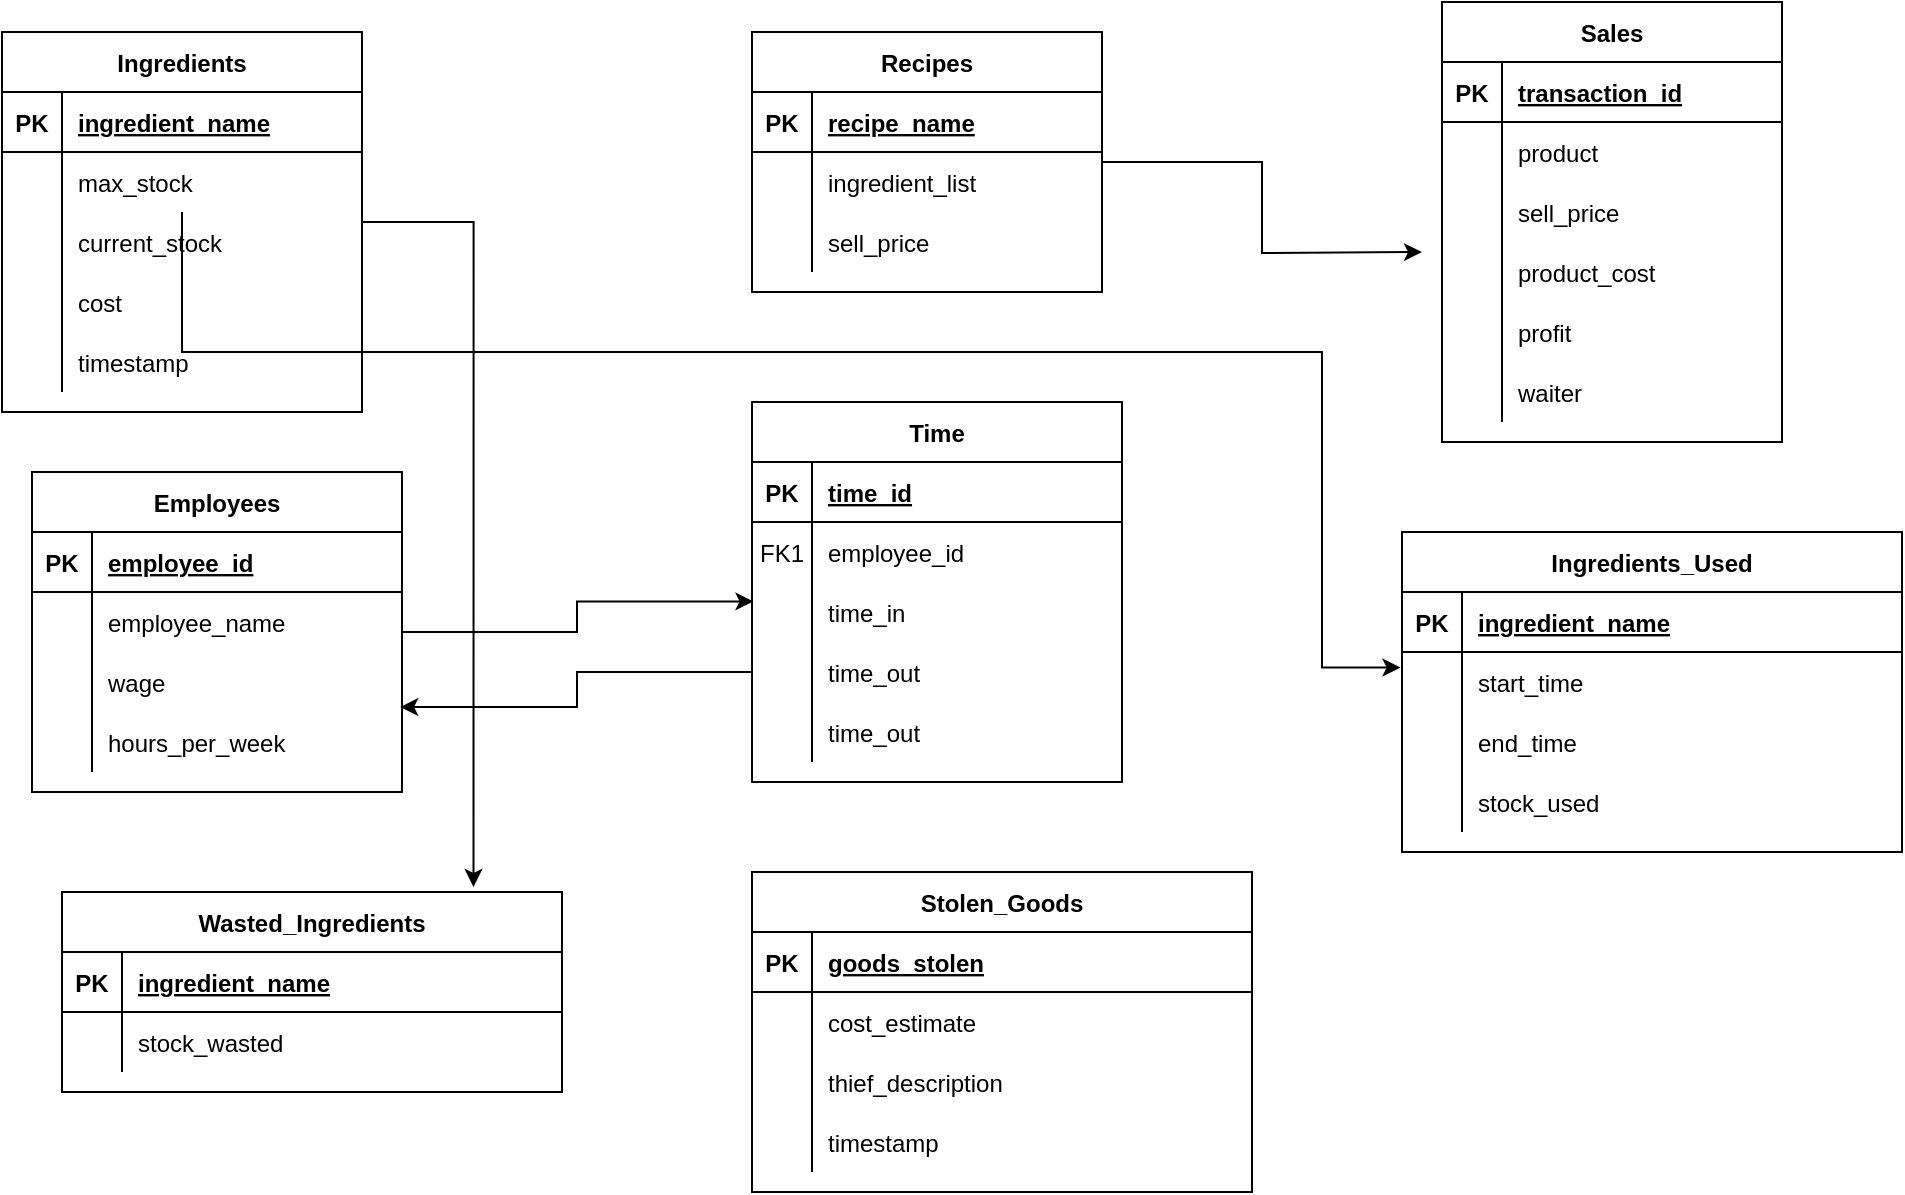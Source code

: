 <mxfile version="14.6.6" type="github">
  <diagram id="R2lEEEUBdFMjLlhIrx00" name="Page-1">
    <mxGraphModel dx="1385" dy="635" grid="1" gridSize="10" guides="1" tooltips="1" connect="1" arrows="1" fold="1" page="1" pageScale="1" pageWidth="850" pageHeight="1100" math="0" shadow="0" extFonts="Permanent Marker^https://fonts.googleapis.com/css?family=Permanent+Marker">
      <root>
        <mxCell id="0" />
        <mxCell id="1" parent="0" />
        <mxCell id="C-vyLk0tnHw3VtMMgP7b-2" value="Ingredients_Used" style="shape=table;startSize=30;container=1;collapsible=1;childLayout=tableLayout;fixedRows=1;rowLines=0;fontStyle=1;align=center;resizeLast=1;" parent="1" vertex="1">
          <mxGeometry x="750" y="280" width="250" height="160" as="geometry" />
        </mxCell>
        <mxCell id="C-vyLk0tnHw3VtMMgP7b-3" value="" style="shape=partialRectangle;collapsible=0;dropTarget=0;pointerEvents=0;fillColor=none;points=[[0,0.5],[1,0.5]];portConstraint=eastwest;top=0;left=0;right=0;bottom=1;" parent="C-vyLk0tnHw3VtMMgP7b-2" vertex="1">
          <mxGeometry y="30" width="250" height="30" as="geometry" />
        </mxCell>
        <mxCell id="C-vyLk0tnHw3VtMMgP7b-4" value="PK" style="shape=partialRectangle;overflow=hidden;connectable=0;fillColor=none;top=0;left=0;bottom=0;right=0;fontStyle=1;" parent="C-vyLk0tnHw3VtMMgP7b-3" vertex="1">
          <mxGeometry width="30" height="30" as="geometry" />
        </mxCell>
        <mxCell id="C-vyLk0tnHw3VtMMgP7b-5" value="ingredient_name" style="shape=partialRectangle;overflow=hidden;connectable=0;fillColor=none;top=0;left=0;bottom=0;right=0;align=left;spacingLeft=6;fontStyle=5;" parent="C-vyLk0tnHw3VtMMgP7b-3" vertex="1">
          <mxGeometry x="30" width="220" height="30" as="geometry" />
        </mxCell>
        <mxCell id="C-vyLk0tnHw3VtMMgP7b-6" value="" style="shape=partialRectangle;collapsible=0;dropTarget=0;pointerEvents=0;fillColor=none;points=[[0,0.5],[1,0.5]];portConstraint=eastwest;top=0;left=0;right=0;bottom=0;" parent="C-vyLk0tnHw3VtMMgP7b-2" vertex="1">
          <mxGeometry y="60" width="250" height="30" as="geometry" />
        </mxCell>
        <mxCell id="C-vyLk0tnHw3VtMMgP7b-7" value="" style="shape=partialRectangle;overflow=hidden;connectable=0;fillColor=none;top=0;left=0;bottom=0;right=0;" parent="C-vyLk0tnHw3VtMMgP7b-6" vertex="1">
          <mxGeometry width="30" height="30" as="geometry" />
        </mxCell>
        <mxCell id="C-vyLk0tnHw3VtMMgP7b-8" value="start_time" style="shape=partialRectangle;overflow=hidden;connectable=0;fillColor=none;top=0;left=0;bottom=0;right=0;align=left;spacingLeft=6;" parent="C-vyLk0tnHw3VtMMgP7b-6" vertex="1">
          <mxGeometry x="30" width="220" height="30" as="geometry" />
        </mxCell>
        <mxCell id="C-vyLk0tnHw3VtMMgP7b-9" value="" style="shape=partialRectangle;collapsible=0;dropTarget=0;pointerEvents=0;fillColor=none;points=[[0,0.5],[1,0.5]];portConstraint=eastwest;top=0;left=0;right=0;bottom=0;" parent="C-vyLk0tnHw3VtMMgP7b-2" vertex="1">
          <mxGeometry y="90" width="250" height="30" as="geometry" />
        </mxCell>
        <mxCell id="C-vyLk0tnHw3VtMMgP7b-10" value="" style="shape=partialRectangle;overflow=hidden;connectable=0;fillColor=none;top=0;left=0;bottom=0;right=0;" parent="C-vyLk0tnHw3VtMMgP7b-9" vertex="1">
          <mxGeometry width="30" height="30" as="geometry" />
        </mxCell>
        <mxCell id="C-vyLk0tnHw3VtMMgP7b-11" value="end_time" style="shape=partialRectangle;overflow=hidden;connectable=0;fillColor=none;top=0;left=0;bottom=0;right=0;align=left;spacingLeft=6;" parent="C-vyLk0tnHw3VtMMgP7b-9" vertex="1">
          <mxGeometry x="30" width="220" height="30" as="geometry" />
        </mxCell>
        <mxCell id="zUup9aDOEnOKizbjCnl_-103" value="" style="shape=partialRectangle;collapsible=0;dropTarget=0;pointerEvents=0;fillColor=none;points=[[0,0.5],[1,0.5]];portConstraint=eastwest;top=0;left=0;right=0;bottom=0;" vertex="1" parent="C-vyLk0tnHw3VtMMgP7b-2">
          <mxGeometry y="120" width="250" height="30" as="geometry" />
        </mxCell>
        <mxCell id="zUup9aDOEnOKizbjCnl_-104" value="" style="shape=partialRectangle;overflow=hidden;connectable=0;fillColor=none;top=0;left=0;bottom=0;right=0;" vertex="1" parent="zUup9aDOEnOKizbjCnl_-103">
          <mxGeometry width="30" height="30" as="geometry" />
        </mxCell>
        <mxCell id="zUup9aDOEnOKizbjCnl_-105" value="stock_used" style="shape=partialRectangle;overflow=hidden;connectable=0;fillColor=none;top=0;left=0;bottom=0;right=0;align=left;spacingLeft=6;" vertex="1" parent="zUup9aDOEnOKizbjCnl_-103">
          <mxGeometry x="30" width="220" height="30" as="geometry" />
        </mxCell>
        <mxCell id="C-vyLk0tnHw3VtMMgP7b-13" value="Time" style="shape=table;startSize=30;container=1;collapsible=1;childLayout=tableLayout;fixedRows=1;rowLines=0;fontStyle=1;align=center;resizeLast=1;" parent="1" vertex="1">
          <mxGeometry x="425" y="215" width="185" height="190" as="geometry" />
        </mxCell>
        <mxCell id="C-vyLk0tnHw3VtMMgP7b-14" value="" style="shape=partialRectangle;collapsible=0;dropTarget=0;pointerEvents=0;fillColor=none;points=[[0,0.5],[1,0.5]];portConstraint=eastwest;top=0;left=0;right=0;bottom=1;" parent="C-vyLk0tnHw3VtMMgP7b-13" vertex="1">
          <mxGeometry y="30" width="185" height="30" as="geometry" />
        </mxCell>
        <mxCell id="C-vyLk0tnHw3VtMMgP7b-15" value="PK" style="shape=partialRectangle;overflow=hidden;connectable=0;fillColor=none;top=0;left=0;bottom=0;right=0;fontStyle=1;" parent="C-vyLk0tnHw3VtMMgP7b-14" vertex="1">
          <mxGeometry width="30" height="30" as="geometry" />
        </mxCell>
        <mxCell id="C-vyLk0tnHw3VtMMgP7b-16" value="time_id" style="shape=partialRectangle;overflow=hidden;connectable=0;fillColor=none;top=0;left=0;bottom=0;right=0;align=left;spacingLeft=6;fontStyle=5;" parent="C-vyLk0tnHw3VtMMgP7b-14" vertex="1">
          <mxGeometry x="30" width="155" height="30" as="geometry" />
        </mxCell>
        <mxCell id="C-vyLk0tnHw3VtMMgP7b-17" value="" style="shape=partialRectangle;collapsible=0;dropTarget=0;pointerEvents=0;fillColor=none;points=[[0,0.5],[1,0.5]];portConstraint=eastwest;top=0;left=0;right=0;bottom=0;" parent="C-vyLk0tnHw3VtMMgP7b-13" vertex="1">
          <mxGeometry y="60" width="185" height="30" as="geometry" />
        </mxCell>
        <mxCell id="C-vyLk0tnHw3VtMMgP7b-18" value="FK1" style="shape=partialRectangle;overflow=hidden;connectable=0;fillColor=none;top=0;left=0;bottom=0;right=0;" parent="C-vyLk0tnHw3VtMMgP7b-17" vertex="1">
          <mxGeometry width="30" height="30" as="geometry" />
        </mxCell>
        <mxCell id="C-vyLk0tnHw3VtMMgP7b-19" value="employee_id" style="shape=partialRectangle;overflow=hidden;connectable=0;fillColor=none;top=0;left=0;bottom=0;right=0;align=left;spacingLeft=6;" parent="C-vyLk0tnHw3VtMMgP7b-17" vertex="1">
          <mxGeometry x="30" width="155" height="30" as="geometry" />
        </mxCell>
        <mxCell id="C-vyLk0tnHw3VtMMgP7b-20" value="" style="shape=partialRectangle;collapsible=0;dropTarget=0;pointerEvents=0;fillColor=none;points=[[0,0.5],[1,0.5]];portConstraint=eastwest;top=0;left=0;right=0;bottom=0;" parent="C-vyLk0tnHw3VtMMgP7b-13" vertex="1">
          <mxGeometry y="90" width="185" height="30" as="geometry" />
        </mxCell>
        <mxCell id="C-vyLk0tnHw3VtMMgP7b-21" value="" style="shape=partialRectangle;overflow=hidden;connectable=0;fillColor=none;top=0;left=0;bottom=0;right=0;" parent="C-vyLk0tnHw3VtMMgP7b-20" vertex="1">
          <mxGeometry width="30" height="30" as="geometry" />
        </mxCell>
        <mxCell id="C-vyLk0tnHw3VtMMgP7b-22" value="time_in" style="shape=partialRectangle;overflow=hidden;connectable=0;fillColor=none;top=0;left=0;bottom=0;right=0;align=left;spacingLeft=6;" parent="C-vyLk0tnHw3VtMMgP7b-20" vertex="1">
          <mxGeometry x="30" width="155" height="30" as="geometry" />
        </mxCell>
        <mxCell id="zUup9aDOEnOKizbjCnl_-100" value="" style="shape=partialRectangle;collapsible=0;dropTarget=0;pointerEvents=0;fillColor=none;points=[[0,0.5],[1,0.5]];portConstraint=eastwest;top=0;left=0;right=0;bottom=0;" vertex="1" parent="C-vyLk0tnHw3VtMMgP7b-13">
          <mxGeometry y="120" width="185" height="30" as="geometry" />
        </mxCell>
        <mxCell id="zUup9aDOEnOKizbjCnl_-101" value="" style="shape=partialRectangle;overflow=hidden;connectable=0;fillColor=none;top=0;left=0;bottom=0;right=0;" vertex="1" parent="zUup9aDOEnOKizbjCnl_-100">
          <mxGeometry width="30" height="30" as="geometry" />
        </mxCell>
        <mxCell id="zUup9aDOEnOKizbjCnl_-102" value="time_out" style="shape=partialRectangle;overflow=hidden;connectable=0;fillColor=none;top=0;left=0;bottom=0;right=0;align=left;spacingLeft=6;" vertex="1" parent="zUup9aDOEnOKizbjCnl_-100">
          <mxGeometry x="30" width="155" height="30" as="geometry" />
        </mxCell>
        <mxCell id="zUup9aDOEnOKizbjCnl_-113" value="" style="shape=partialRectangle;collapsible=0;dropTarget=0;pointerEvents=0;fillColor=none;points=[[0,0.5],[1,0.5]];portConstraint=eastwest;top=0;left=0;right=0;bottom=0;" vertex="1" parent="C-vyLk0tnHw3VtMMgP7b-13">
          <mxGeometry y="150" width="185" height="30" as="geometry" />
        </mxCell>
        <mxCell id="zUup9aDOEnOKizbjCnl_-114" value="" style="shape=partialRectangle;overflow=hidden;connectable=0;fillColor=none;top=0;left=0;bottom=0;right=0;" vertex="1" parent="zUup9aDOEnOKizbjCnl_-113">
          <mxGeometry width="30" height="30" as="geometry" />
        </mxCell>
        <mxCell id="zUup9aDOEnOKizbjCnl_-115" value="time_out" style="shape=partialRectangle;overflow=hidden;connectable=0;fillColor=none;top=0;left=0;bottom=0;right=0;align=left;spacingLeft=6;" vertex="1" parent="zUup9aDOEnOKizbjCnl_-113">
          <mxGeometry x="30" width="155" height="30" as="geometry" />
        </mxCell>
        <mxCell id="zUup9aDOEnOKizbjCnl_-116" style="edgeStyle=orthogonalEdgeStyle;rounded=0;orthogonalLoop=1;jettySize=auto;html=1;entryX=0.004;entryY=0.323;entryDx=0;entryDy=0;entryPerimeter=0;" edge="1" parent="1" source="zUup9aDOEnOKizbjCnl_-1" target="C-vyLk0tnHw3VtMMgP7b-20">
          <mxGeometry relative="1" as="geometry" />
        </mxCell>
        <mxCell id="zUup9aDOEnOKizbjCnl_-1" value="Employees" style="shape=table;startSize=30;container=1;collapsible=1;childLayout=tableLayout;fixedRows=1;rowLines=0;fontStyle=1;align=center;resizeLast=1;" vertex="1" parent="1">
          <mxGeometry x="65" y="250" width="185" height="160" as="geometry" />
        </mxCell>
        <mxCell id="zUup9aDOEnOKizbjCnl_-2" value="" style="shape=partialRectangle;collapsible=0;dropTarget=0;pointerEvents=0;fillColor=none;points=[[0,0.5],[1,0.5]];portConstraint=eastwest;top=0;left=0;right=0;bottom=1;" vertex="1" parent="zUup9aDOEnOKizbjCnl_-1">
          <mxGeometry y="30" width="185" height="30" as="geometry" />
        </mxCell>
        <mxCell id="zUup9aDOEnOKizbjCnl_-3" value="PK" style="shape=partialRectangle;overflow=hidden;connectable=0;fillColor=none;top=0;left=0;bottom=0;right=0;fontStyle=1;" vertex="1" parent="zUup9aDOEnOKizbjCnl_-2">
          <mxGeometry width="30" height="30" as="geometry" />
        </mxCell>
        <mxCell id="zUup9aDOEnOKizbjCnl_-4" value="employee_id" style="shape=partialRectangle;overflow=hidden;connectable=0;fillColor=none;top=0;left=0;bottom=0;right=0;align=left;spacingLeft=6;fontStyle=5;" vertex="1" parent="zUup9aDOEnOKizbjCnl_-2">
          <mxGeometry x="30" width="155" height="30" as="geometry" />
        </mxCell>
        <mxCell id="zUup9aDOEnOKizbjCnl_-5" value="" style="shape=partialRectangle;collapsible=0;dropTarget=0;pointerEvents=0;fillColor=none;points=[[0,0.5],[1,0.5]];portConstraint=eastwest;top=0;left=0;right=0;bottom=0;" vertex="1" parent="zUup9aDOEnOKizbjCnl_-1">
          <mxGeometry y="60" width="185" height="30" as="geometry" />
        </mxCell>
        <mxCell id="zUup9aDOEnOKizbjCnl_-6" value="" style="shape=partialRectangle;overflow=hidden;connectable=0;fillColor=none;top=0;left=0;bottom=0;right=0;" vertex="1" parent="zUup9aDOEnOKizbjCnl_-5">
          <mxGeometry width="30" height="30" as="geometry" />
        </mxCell>
        <mxCell id="zUup9aDOEnOKizbjCnl_-7" value="employee_name" style="shape=partialRectangle;overflow=hidden;connectable=0;fillColor=none;top=0;left=0;bottom=0;right=0;align=left;spacingLeft=6;" vertex="1" parent="zUup9aDOEnOKizbjCnl_-5">
          <mxGeometry x="30" width="155" height="30" as="geometry" />
        </mxCell>
        <mxCell id="zUup9aDOEnOKizbjCnl_-82" style="shape=partialRectangle;collapsible=0;dropTarget=0;pointerEvents=0;fillColor=none;points=[[0,0.5],[1,0.5]];portConstraint=eastwest;top=0;left=0;right=0;bottom=0;" vertex="1" parent="zUup9aDOEnOKizbjCnl_-1">
          <mxGeometry y="90" width="185" height="30" as="geometry" />
        </mxCell>
        <mxCell id="zUup9aDOEnOKizbjCnl_-83" style="shape=partialRectangle;overflow=hidden;connectable=0;fillColor=none;top=0;left=0;bottom=0;right=0;" vertex="1" parent="zUup9aDOEnOKizbjCnl_-82">
          <mxGeometry width="30" height="30" as="geometry" />
        </mxCell>
        <mxCell id="zUup9aDOEnOKizbjCnl_-84" value="wage" style="shape=partialRectangle;overflow=hidden;connectable=0;fillColor=none;top=0;left=0;bottom=0;right=0;align=left;spacingLeft=6;" vertex="1" parent="zUup9aDOEnOKizbjCnl_-82">
          <mxGeometry x="30" width="155" height="30" as="geometry" />
        </mxCell>
        <mxCell id="zUup9aDOEnOKizbjCnl_-85" style="shape=partialRectangle;collapsible=0;dropTarget=0;pointerEvents=0;fillColor=none;points=[[0,0.5],[1,0.5]];portConstraint=eastwest;top=0;left=0;right=0;bottom=0;" vertex="1" parent="zUup9aDOEnOKizbjCnl_-1">
          <mxGeometry y="120" width="185" height="30" as="geometry" />
        </mxCell>
        <mxCell id="zUup9aDOEnOKizbjCnl_-86" style="shape=partialRectangle;overflow=hidden;connectable=0;fillColor=none;top=0;left=0;bottom=0;right=0;" vertex="1" parent="zUup9aDOEnOKizbjCnl_-85">
          <mxGeometry width="30" height="30" as="geometry" />
        </mxCell>
        <mxCell id="zUup9aDOEnOKizbjCnl_-87" value="hours_per_week" style="shape=partialRectangle;overflow=hidden;connectable=0;fillColor=none;top=0;left=0;bottom=0;right=0;align=left;spacingLeft=6;" vertex="1" parent="zUup9aDOEnOKizbjCnl_-85">
          <mxGeometry x="30" width="155" height="30" as="geometry" />
        </mxCell>
        <mxCell id="zUup9aDOEnOKizbjCnl_-117" style="edgeStyle=orthogonalEdgeStyle;rounded=0;orthogonalLoop=1;jettySize=auto;html=1;entryX=0.823;entryY=-0.025;entryDx=0;entryDy=0;entryPerimeter=0;" edge="1" parent="1" source="zUup9aDOEnOKizbjCnl_-8" target="zUup9aDOEnOKizbjCnl_-36">
          <mxGeometry relative="1" as="geometry">
            <Array as="points">
              <mxPoint x="286" y="125" />
            </Array>
          </mxGeometry>
        </mxCell>
        <object label="Ingredients" max_stock="INTEGER NOT NULL" current_stock="INTEGER NOT NULL" cost="NUMERIC(12, 2) NOT NULL" id="zUup9aDOEnOKizbjCnl_-8">
          <mxCell style="shape=table;startSize=30;container=1;collapsible=1;childLayout=tableLayout;fixedRows=1;rowLines=0;fontStyle=1;align=center;resizeLast=1;" vertex="1" parent="1">
            <mxGeometry x="50" y="30" width="180" height="190" as="geometry" />
          </mxCell>
        </object>
        <mxCell id="zUup9aDOEnOKizbjCnl_-9" value="" style="shape=partialRectangle;collapsible=0;dropTarget=0;pointerEvents=0;fillColor=none;points=[[0,0.5],[1,0.5]];portConstraint=eastwest;top=0;left=0;right=0;bottom=1;" vertex="1" parent="zUup9aDOEnOKizbjCnl_-8">
          <mxGeometry y="30" width="180" height="30" as="geometry" />
        </mxCell>
        <mxCell id="zUup9aDOEnOKizbjCnl_-10" value="PK" style="shape=partialRectangle;overflow=hidden;connectable=0;fillColor=none;top=0;left=0;bottom=0;right=0;fontStyle=1;" vertex="1" parent="zUup9aDOEnOKizbjCnl_-9">
          <mxGeometry width="30" height="30" as="geometry" />
        </mxCell>
        <mxCell id="zUup9aDOEnOKizbjCnl_-11" value="ingredient_name" style="shape=partialRectangle;overflow=hidden;connectable=0;fillColor=none;top=0;left=0;bottom=0;right=0;align=left;spacingLeft=6;fontStyle=5;" vertex="1" parent="zUup9aDOEnOKizbjCnl_-9">
          <mxGeometry x="30" width="150" height="30" as="geometry" />
        </mxCell>
        <mxCell id="zUup9aDOEnOKizbjCnl_-12" value="" style="shape=partialRectangle;collapsible=0;dropTarget=0;pointerEvents=0;fillColor=none;points=[[0,0.5],[1,0.5]];portConstraint=eastwest;top=0;left=0;right=0;bottom=0;" vertex="1" parent="zUup9aDOEnOKizbjCnl_-8">
          <mxGeometry y="60" width="180" height="30" as="geometry" />
        </mxCell>
        <mxCell id="zUup9aDOEnOKizbjCnl_-13" value="" style="shape=partialRectangle;overflow=hidden;connectable=0;fillColor=none;top=0;left=0;bottom=0;right=0;" vertex="1" parent="zUup9aDOEnOKizbjCnl_-12">
          <mxGeometry width="30" height="30" as="geometry" />
        </mxCell>
        <mxCell id="zUup9aDOEnOKizbjCnl_-14" value="max_stock" style="shape=partialRectangle;overflow=hidden;connectable=0;fillColor=none;top=0;left=0;bottom=0;right=0;align=left;spacingLeft=6;" vertex="1" parent="zUup9aDOEnOKizbjCnl_-12">
          <mxGeometry x="30" width="150" height="30" as="geometry" />
        </mxCell>
        <mxCell id="zUup9aDOEnOKizbjCnl_-51" style="shape=partialRectangle;collapsible=0;dropTarget=0;pointerEvents=0;fillColor=none;points=[[0,0.5],[1,0.5]];portConstraint=eastwest;top=0;left=0;right=0;bottom=0;" vertex="1" parent="zUup9aDOEnOKizbjCnl_-8">
          <mxGeometry y="90" width="180" height="30" as="geometry" />
        </mxCell>
        <mxCell id="zUup9aDOEnOKizbjCnl_-52" style="shape=partialRectangle;overflow=hidden;connectable=0;fillColor=none;top=0;left=0;bottom=0;right=0;" vertex="1" parent="zUup9aDOEnOKizbjCnl_-51">
          <mxGeometry width="30" height="30" as="geometry" />
        </mxCell>
        <mxCell id="zUup9aDOEnOKizbjCnl_-53" value="current_stock" style="shape=partialRectangle;overflow=hidden;connectable=0;fillColor=none;top=0;left=0;bottom=0;right=0;align=left;spacingLeft=6;" vertex="1" parent="zUup9aDOEnOKizbjCnl_-51">
          <mxGeometry x="30" width="150" height="30" as="geometry" />
        </mxCell>
        <mxCell id="zUup9aDOEnOKizbjCnl_-57" style="shape=partialRectangle;collapsible=0;dropTarget=0;pointerEvents=0;fillColor=none;points=[[0,0.5],[1,0.5]];portConstraint=eastwest;top=0;left=0;right=0;bottom=0;" vertex="1" parent="zUup9aDOEnOKizbjCnl_-8">
          <mxGeometry y="120" width="180" height="30" as="geometry" />
        </mxCell>
        <mxCell id="zUup9aDOEnOKizbjCnl_-58" style="shape=partialRectangle;overflow=hidden;connectable=0;fillColor=none;top=0;left=0;bottom=0;right=0;" vertex="1" parent="zUup9aDOEnOKizbjCnl_-57">
          <mxGeometry width="30" height="30" as="geometry" />
        </mxCell>
        <mxCell id="zUup9aDOEnOKizbjCnl_-59" value="cost" style="shape=partialRectangle;overflow=hidden;connectable=0;fillColor=none;top=0;left=0;bottom=0;right=0;align=left;spacingLeft=6;" vertex="1" parent="zUup9aDOEnOKizbjCnl_-57">
          <mxGeometry x="30" width="150" height="30" as="geometry" />
        </mxCell>
        <mxCell id="zUup9aDOEnOKizbjCnl_-60" style="shape=partialRectangle;collapsible=0;dropTarget=0;pointerEvents=0;fillColor=none;points=[[0,0.5],[1,0.5]];portConstraint=eastwest;top=0;left=0;right=0;bottom=0;" vertex="1" parent="zUup9aDOEnOKizbjCnl_-8">
          <mxGeometry y="150" width="180" height="30" as="geometry" />
        </mxCell>
        <mxCell id="zUup9aDOEnOKizbjCnl_-61" style="shape=partialRectangle;overflow=hidden;connectable=0;fillColor=none;top=0;left=0;bottom=0;right=0;" vertex="1" parent="zUup9aDOEnOKizbjCnl_-60">
          <mxGeometry width="30" height="30" as="geometry" />
        </mxCell>
        <mxCell id="zUup9aDOEnOKizbjCnl_-62" value="timestamp" style="shape=partialRectangle;overflow=hidden;connectable=0;fillColor=none;top=0;left=0;bottom=0;right=0;align=left;spacingLeft=6;" vertex="1" parent="zUup9aDOEnOKizbjCnl_-60">
          <mxGeometry x="30" width="150" height="30" as="geometry" />
        </mxCell>
        <mxCell id="zUup9aDOEnOKizbjCnl_-119" style="edgeStyle=orthogonalEdgeStyle;rounded=0;orthogonalLoop=1;jettySize=auto;html=1;" edge="1" parent="1" source="zUup9aDOEnOKizbjCnl_-15">
          <mxGeometry relative="1" as="geometry">
            <mxPoint x="760" y="140" as="targetPoint" />
          </mxGeometry>
        </mxCell>
        <mxCell id="zUup9aDOEnOKizbjCnl_-15" value="Recipes" style="shape=table;startSize=30;container=1;collapsible=1;childLayout=tableLayout;fixedRows=1;rowLines=0;fontStyle=1;align=center;resizeLast=1;" vertex="1" parent="1">
          <mxGeometry x="425" y="30" width="175" height="130" as="geometry" />
        </mxCell>
        <mxCell id="zUup9aDOEnOKizbjCnl_-16" value="" style="shape=partialRectangle;collapsible=0;dropTarget=0;pointerEvents=0;fillColor=none;points=[[0,0.5],[1,0.5]];portConstraint=eastwest;top=0;left=0;right=0;bottom=1;" vertex="1" parent="zUup9aDOEnOKizbjCnl_-15">
          <mxGeometry y="30" width="175" height="30" as="geometry" />
        </mxCell>
        <mxCell id="zUup9aDOEnOKizbjCnl_-17" value="PK" style="shape=partialRectangle;overflow=hidden;connectable=0;fillColor=none;top=0;left=0;bottom=0;right=0;fontStyle=1;" vertex="1" parent="zUup9aDOEnOKizbjCnl_-16">
          <mxGeometry width="30" height="30" as="geometry" />
        </mxCell>
        <mxCell id="zUup9aDOEnOKizbjCnl_-18" value="recipe_name" style="shape=partialRectangle;overflow=hidden;connectable=0;fillColor=none;top=0;left=0;bottom=0;right=0;align=left;spacingLeft=6;fontStyle=5;" vertex="1" parent="zUup9aDOEnOKizbjCnl_-16">
          <mxGeometry x="30" width="145" height="30" as="geometry" />
        </mxCell>
        <mxCell id="zUup9aDOEnOKizbjCnl_-19" value="" style="shape=partialRectangle;collapsible=0;dropTarget=0;pointerEvents=0;fillColor=none;points=[[0,0.5],[1,0.5]];portConstraint=eastwest;top=0;left=0;right=0;bottom=0;" vertex="1" parent="zUup9aDOEnOKizbjCnl_-15">
          <mxGeometry y="60" width="175" height="30" as="geometry" />
        </mxCell>
        <mxCell id="zUup9aDOEnOKizbjCnl_-20" value="" style="shape=partialRectangle;overflow=hidden;connectable=0;fillColor=none;top=0;left=0;bottom=0;right=0;" vertex="1" parent="zUup9aDOEnOKizbjCnl_-19">
          <mxGeometry width="30" height="30" as="geometry" />
        </mxCell>
        <mxCell id="zUup9aDOEnOKizbjCnl_-21" value="ingredient_list" style="shape=partialRectangle;overflow=hidden;connectable=0;fillColor=none;top=0;left=0;bottom=0;right=0;align=left;spacingLeft=6;" vertex="1" parent="zUup9aDOEnOKizbjCnl_-19">
          <mxGeometry x="30" width="145" height="30" as="geometry" />
        </mxCell>
        <mxCell id="zUup9aDOEnOKizbjCnl_-63" style="shape=partialRectangle;collapsible=0;dropTarget=0;pointerEvents=0;fillColor=none;points=[[0,0.5],[1,0.5]];portConstraint=eastwest;top=0;left=0;right=0;bottom=0;" vertex="1" parent="zUup9aDOEnOKizbjCnl_-15">
          <mxGeometry y="90" width="175" height="30" as="geometry" />
        </mxCell>
        <mxCell id="zUup9aDOEnOKizbjCnl_-64" style="shape=partialRectangle;overflow=hidden;connectable=0;fillColor=none;top=0;left=0;bottom=0;right=0;" vertex="1" parent="zUup9aDOEnOKizbjCnl_-63">
          <mxGeometry width="30" height="30" as="geometry" />
        </mxCell>
        <mxCell id="zUup9aDOEnOKizbjCnl_-65" value="sell_price" style="shape=partialRectangle;overflow=hidden;connectable=0;fillColor=none;top=0;left=0;bottom=0;right=0;align=left;spacingLeft=6;" vertex="1" parent="zUup9aDOEnOKizbjCnl_-63">
          <mxGeometry x="30" width="145" height="30" as="geometry" />
        </mxCell>
        <mxCell id="zUup9aDOEnOKizbjCnl_-29" value="Sales" style="shape=table;startSize=30;container=1;collapsible=1;childLayout=tableLayout;fixedRows=1;rowLines=0;fontStyle=1;align=center;resizeLast=1;" vertex="1" parent="1">
          <mxGeometry x="770" y="15" width="170" height="220" as="geometry" />
        </mxCell>
        <mxCell id="zUup9aDOEnOKizbjCnl_-30" value="" style="shape=partialRectangle;collapsible=0;dropTarget=0;pointerEvents=0;fillColor=none;points=[[0,0.5],[1,0.5]];portConstraint=eastwest;top=0;left=0;right=0;bottom=1;" vertex="1" parent="zUup9aDOEnOKizbjCnl_-29">
          <mxGeometry y="30" width="170" height="30" as="geometry" />
        </mxCell>
        <mxCell id="zUup9aDOEnOKizbjCnl_-31" value="PK" style="shape=partialRectangle;overflow=hidden;connectable=0;fillColor=none;top=0;left=0;bottom=0;right=0;fontStyle=1;" vertex="1" parent="zUup9aDOEnOKizbjCnl_-30">
          <mxGeometry width="30" height="30" as="geometry" />
        </mxCell>
        <mxCell id="zUup9aDOEnOKizbjCnl_-32" value="transaction_id" style="shape=partialRectangle;overflow=hidden;connectable=0;fillColor=none;top=0;left=0;bottom=0;right=0;align=left;spacingLeft=6;fontStyle=5;" vertex="1" parent="zUup9aDOEnOKizbjCnl_-30">
          <mxGeometry x="30" width="140" height="30" as="geometry" />
        </mxCell>
        <mxCell id="zUup9aDOEnOKizbjCnl_-33" value="" style="shape=partialRectangle;collapsible=0;dropTarget=0;pointerEvents=0;fillColor=none;points=[[0,0.5],[1,0.5]];portConstraint=eastwest;top=0;left=0;right=0;bottom=0;" vertex="1" parent="zUup9aDOEnOKizbjCnl_-29">
          <mxGeometry y="60" width="170" height="30" as="geometry" />
        </mxCell>
        <mxCell id="zUup9aDOEnOKizbjCnl_-34" value="" style="shape=partialRectangle;overflow=hidden;connectable=0;fillColor=none;top=0;left=0;bottom=0;right=0;" vertex="1" parent="zUup9aDOEnOKizbjCnl_-33">
          <mxGeometry width="30" height="30" as="geometry" />
        </mxCell>
        <mxCell id="zUup9aDOEnOKizbjCnl_-35" value="product" style="shape=partialRectangle;overflow=hidden;connectable=0;fillColor=none;top=0;left=0;bottom=0;right=0;align=left;spacingLeft=6;" vertex="1" parent="zUup9aDOEnOKizbjCnl_-33">
          <mxGeometry x="30" width="140" height="30" as="geometry" />
        </mxCell>
        <mxCell id="zUup9aDOEnOKizbjCnl_-67" style="shape=partialRectangle;collapsible=0;dropTarget=0;pointerEvents=0;fillColor=none;points=[[0,0.5],[1,0.5]];portConstraint=eastwest;top=0;left=0;right=0;bottom=0;" vertex="1" parent="zUup9aDOEnOKizbjCnl_-29">
          <mxGeometry y="90" width="170" height="30" as="geometry" />
        </mxCell>
        <mxCell id="zUup9aDOEnOKizbjCnl_-68" style="shape=partialRectangle;overflow=hidden;connectable=0;fillColor=none;top=0;left=0;bottom=0;right=0;" vertex="1" parent="zUup9aDOEnOKizbjCnl_-67">
          <mxGeometry width="30" height="30" as="geometry" />
        </mxCell>
        <mxCell id="zUup9aDOEnOKizbjCnl_-69" value="sell_price" style="shape=partialRectangle;overflow=hidden;connectable=0;fillColor=none;top=0;left=0;bottom=0;right=0;align=left;spacingLeft=6;" vertex="1" parent="zUup9aDOEnOKizbjCnl_-67">
          <mxGeometry x="30" width="140" height="30" as="geometry" />
        </mxCell>
        <mxCell id="zUup9aDOEnOKizbjCnl_-70" style="shape=partialRectangle;collapsible=0;dropTarget=0;pointerEvents=0;fillColor=none;points=[[0,0.5],[1,0.5]];portConstraint=eastwest;top=0;left=0;right=0;bottom=0;" vertex="1" parent="zUup9aDOEnOKizbjCnl_-29">
          <mxGeometry y="120" width="170" height="30" as="geometry" />
        </mxCell>
        <mxCell id="zUup9aDOEnOKizbjCnl_-71" style="shape=partialRectangle;overflow=hidden;connectable=0;fillColor=none;top=0;left=0;bottom=0;right=0;" vertex="1" parent="zUup9aDOEnOKizbjCnl_-70">
          <mxGeometry width="30" height="30" as="geometry" />
        </mxCell>
        <mxCell id="zUup9aDOEnOKizbjCnl_-72" value="product_cost" style="shape=partialRectangle;overflow=hidden;connectable=0;fillColor=none;top=0;left=0;bottom=0;right=0;align=left;spacingLeft=6;" vertex="1" parent="zUup9aDOEnOKizbjCnl_-70">
          <mxGeometry x="30" width="140" height="30" as="geometry" />
        </mxCell>
        <mxCell id="zUup9aDOEnOKizbjCnl_-76" style="shape=partialRectangle;collapsible=0;dropTarget=0;pointerEvents=0;fillColor=none;points=[[0,0.5],[1,0.5]];portConstraint=eastwest;top=0;left=0;right=0;bottom=0;" vertex="1" parent="zUup9aDOEnOKizbjCnl_-29">
          <mxGeometry y="150" width="170" height="30" as="geometry" />
        </mxCell>
        <mxCell id="zUup9aDOEnOKizbjCnl_-77" style="shape=partialRectangle;overflow=hidden;connectable=0;fillColor=none;top=0;left=0;bottom=0;right=0;" vertex="1" parent="zUup9aDOEnOKizbjCnl_-76">
          <mxGeometry width="30" height="30" as="geometry" />
        </mxCell>
        <mxCell id="zUup9aDOEnOKizbjCnl_-78" value="profit" style="shape=partialRectangle;overflow=hidden;connectable=0;fillColor=none;top=0;left=0;bottom=0;right=0;align=left;spacingLeft=6;" vertex="1" parent="zUup9aDOEnOKizbjCnl_-76">
          <mxGeometry x="30" width="140" height="30" as="geometry" />
        </mxCell>
        <mxCell id="zUup9aDOEnOKizbjCnl_-79" style="shape=partialRectangle;collapsible=0;dropTarget=0;pointerEvents=0;fillColor=none;points=[[0,0.5],[1,0.5]];portConstraint=eastwest;top=0;left=0;right=0;bottom=0;" vertex="1" parent="zUup9aDOEnOKizbjCnl_-29">
          <mxGeometry y="180" width="170" height="30" as="geometry" />
        </mxCell>
        <mxCell id="zUup9aDOEnOKizbjCnl_-80" style="shape=partialRectangle;overflow=hidden;connectable=0;fillColor=none;top=0;left=0;bottom=0;right=0;" vertex="1" parent="zUup9aDOEnOKizbjCnl_-79">
          <mxGeometry width="30" height="30" as="geometry" />
        </mxCell>
        <mxCell id="zUup9aDOEnOKizbjCnl_-81" value="waiter" style="shape=partialRectangle;overflow=hidden;connectable=0;fillColor=none;top=0;left=0;bottom=0;right=0;align=left;spacingLeft=6;" vertex="1" parent="zUup9aDOEnOKizbjCnl_-79">
          <mxGeometry x="30" width="140" height="30" as="geometry" />
        </mxCell>
        <mxCell id="zUup9aDOEnOKizbjCnl_-66" style="edgeStyle=orthogonalEdgeStyle;rounded=0;orthogonalLoop=1;jettySize=auto;html=1;exitX=1;exitY=0.5;exitDx=0;exitDy=0;" edge="1" parent="zUup9aDOEnOKizbjCnl_-29" source="zUup9aDOEnOKizbjCnl_-30" target="zUup9aDOEnOKizbjCnl_-30">
          <mxGeometry relative="1" as="geometry" />
        </mxCell>
        <mxCell id="zUup9aDOEnOKizbjCnl_-36" value="Wasted_Ingredients" style="shape=table;startSize=30;container=1;collapsible=1;childLayout=tableLayout;fixedRows=1;rowLines=0;fontStyle=1;align=center;resizeLast=1;" vertex="1" parent="1">
          <mxGeometry x="80" y="460" width="250" height="100" as="geometry" />
        </mxCell>
        <mxCell id="zUup9aDOEnOKizbjCnl_-37" value="" style="shape=partialRectangle;collapsible=0;dropTarget=0;pointerEvents=0;fillColor=none;points=[[0,0.5],[1,0.5]];portConstraint=eastwest;top=0;left=0;right=0;bottom=1;" vertex="1" parent="zUup9aDOEnOKizbjCnl_-36">
          <mxGeometry y="30" width="250" height="30" as="geometry" />
        </mxCell>
        <mxCell id="zUup9aDOEnOKizbjCnl_-38" value="PK" style="shape=partialRectangle;overflow=hidden;connectable=0;fillColor=none;top=0;left=0;bottom=0;right=0;fontStyle=1;" vertex="1" parent="zUup9aDOEnOKizbjCnl_-37">
          <mxGeometry width="30" height="30" as="geometry" />
        </mxCell>
        <mxCell id="zUup9aDOEnOKizbjCnl_-39" value="ingredient_name" style="shape=partialRectangle;overflow=hidden;connectable=0;fillColor=none;top=0;left=0;bottom=0;right=0;align=left;spacingLeft=6;fontStyle=5;" vertex="1" parent="zUup9aDOEnOKizbjCnl_-37">
          <mxGeometry x="30" width="220" height="30" as="geometry" />
        </mxCell>
        <mxCell id="zUup9aDOEnOKizbjCnl_-40" value="" style="shape=partialRectangle;collapsible=0;dropTarget=0;pointerEvents=0;fillColor=none;points=[[0,0.5],[1,0.5]];portConstraint=eastwest;top=0;left=0;right=0;bottom=0;" vertex="1" parent="zUup9aDOEnOKizbjCnl_-36">
          <mxGeometry y="60" width="250" height="30" as="geometry" />
        </mxCell>
        <mxCell id="zUup9aDOEnOKizbjCnl_-41" value="" style="shape=partialRectangle;overflow=hidden;connectable=0;fillColor=none;top=0;left=0;bottom=0;right=0;" vertex="1" parent="zUup9aDOEnOKizbjCnl_-40">
          <mxGeometry width="30" height="30" as="geometry" />
        </mxCell>
        <mxCell id="zUup9aDOEnOKizbjCnl_-42" value="stock_wasted" style="shape=partialRectangle;overflow=hidden;connectable=0;fillColor=none;top=0;left=0;bottom=0;right=0;align=left;spacingLeft=6;" vertex="1" parent="zUup9aDOEnOKizbjCnl_-40">
          <mxGeometry x="30" width="220" height="30" as="geometry" />
        </mxCell>
        <mxCell id="zUup9aDOEnOKizbjCnl_-43" value="Stolen_Goods" style="shape=table;startSize=30;container=1;collapsible=1;childLayout=tableLayout;fixedRows=1;rowLines=0;fontStyle=1;align=center;resizeLast=1;" vertex="1" parent="1">
          <mxGeometry x="425" y="450" width="250" height="160" as="geometry" />
        </mxCell>
        <mxCell id="zUup9aDOEnOKizbjCnl_-44" value="" style="shape=partialRectangle;collapsible=0;dropTarget=0;pointerEvents=0;fillColor=none;points=[[0,0.5],[1,0.5]];portConstraint=eastwest;top=0;left=0;right=0;bottom=1;" vertex="1" parent="zUup9aDOEnOKizbjCnl_-43">
          <mxGeometry y="30" width="250" height="30" as="geometry" />
        </mxCell>
        <mxCell id="zUup9aDOEnOKizbjCnl_-45" value="PK" style="shape=partialRectangle;overflow=hidden;connectable=0;fillColor=none;top=0;left=0;bottom=0;right=0;fontStyle=1;" vertex="1" parent="zUup9aDOEnOKizbjCnl_-44">
          <mxGeometry width="30" height="30" as="geometry" />
        </mxCell>
        <mxCell id="zUup9aDOEnOKizbjCnl_-46" value="goods_stolen" style="shape=partialRectangle;overflow=hidden;connectable=0;fillColor=none;top=0;left=0;bottom=0;right=0;align=left;spacingLeft=6;fontStyle=5;" vertex="1" parent="zUup9aDOEnOKizbjCnl_-44">
          <mxGeometry x="30" width="220" height="30" as="geometry" />
        </mxCell>
        <mxCell id="zUup9aDOEnOKizbjCnl_-47" value="" style="shape=partialRectangle;collapsible=0;dropTarget=0;pointerEvents=0;fillColor=none;points=[[0,0.5],[1,0.5]];portConstraint=eastwest;top=0;left=0;right=0;bottom=0;" vertex="1" parent="zUup9aDOEnOKizbjCnl_-43">
          <mxGeometry y="60" width="250" height="30" as="geometry" />
        </mxCell>
        <mxCell id="zUup9aDOEnOKizbjCnl_-48" value="" style="shape=partialRectangle;overflow=hidden;connectable=0;fillColor=none;top=0;left=0;bottom=0;right=0;" vertex="1" parent="zUup9aDOEnOKizbjCnl_-47">
          <mxGeometry width="30" height="30" as="geometry" />
        </mxCell>
        <mxCell id="zUup9aDOEnOKizbjCnl_-49" value="cost_estimate" style="shape=partialRectangle;overflow=hidden;connectable=0;fillColor=none;top=0;left=0;bottom=0;right=0;align=left;spacingLeft=6;" vertex="1" parent="zUup9aDOEnOKizbjCnl_-47">
          <mxGeometry x="30" width="220" height="30" as="geometry" />
        </mxCell>
        <mxCell id="zUup9aDOEnOKizbjCnl_-106" value="" style="shape=partialRectangle;collapsible=0;dropTarget=0;pointerEvents=0;fillColor=none;points=[[0,0.5],[1,0.5]];portConstraint=eastwest;top=0;left=0;right=0;bottom=0;" vertex="1" parent="zUup9aDOEnOKizbjCnl_-43">
          <mxGeometry y="90" width="250" height="30" as="geometry" />
        </mxCell>
        <mxCell id="zUup9aDOEnOKizbjCnl_-107" value="" style="shape=partialRectangle;overflow=hidden;connectable=0;fillColor=none;top=0;left=0;bottom=0;right=0;" vertex="1" parent="zUup9aDOEnOKizbjCnl_-106">
          <mxGeometry width="30" height="30" as="geometry" />
        </mxCell>
        <mxCell id="zUup9aDOEnOKizbjCnl_-108" value="thief_description" style="shape=partialRectangle;overflow=hidden;connectable=0;fillColor=none;top=0;left=0;bottom=0;right=0;align=left;spacingLeft=6;" vertex="1" parent="zUup9aDOEnOKizbjCnl_-106">
          <mxGeometry x="30" width="220" height="30" as="geometry" />
        </mxCell>
        <mxCell id="zUup9aDOEnOKizbjCnl_-109" value="" style="shape=partialRectangle;collapsible=0;dropTarget=0;pointerEvents=0;fillColor=none;points=[[0,0.5],[1,0.5]];portConstraint=eastwest;top=0;left=0;right=0;bottom=0;" vertex="1" parent="zUup9aDOEnOKizbjCnl_-43">
          <mxGeometry y="120" width="250" height="30" as="geometry" />
        </mxCell>
        <mxCell id="zUup9aDOEnOKizbjCnl_-110" value="" style="shape=partialRectangle;overflow=hidden;connectable=0;fillColor=none;top=0;left=0;bottom=0;right=0;" vertex="1" parent="zUup9aDOEnOKizbjCnl_-109">
          <mxGeometry width="30" height="30" as="geometry" />
        </mxCell>
        <mxCell id="zUup9aDOEnOKizbjCnl_-111" value="timestamp" style="shape=partialRectangle;overflow=hidden;connectable=0;fillColor=none;top=0;left=0;bottom=0;right=0;align=left;spacingLeft=6;" vertex="1" parent="zUup9aDOEnOKizbjCnl_-109">
          <mxGeometry x="30" width="220" height="30" as="geometry" />
        </mxCell>
        <mxCell id="zUup9aDOEnOKizbjCnl_-112" style="edgeStyle=orthogonalEdgeStyle;rounded=0;orthogonalLoop=1;jettySize=auto;html=1;entryX=-0.003;entryY=0.26;entryDx=0;entryDy=0;entryPerimeter=0;" edge="1" parent="1" source="zUup9aDOEnOKizbjCnl_-12" target="C-vyLk0tnHw3VtMMgP7b-6">
          <mxGeometry relative="1" as="geometry">
            <Array as="points">
              <mxPoint x="140" y="190" />
              <mxPoint x="710" y="190" />
              <mxPoint x="710" y="348" />
            </Array>
          </mxGeometry>
        </mxCell>
        <mxCell id="zUup9aDOEnOKizbjCnl_-118" style="edgeStyle=orthogonalEdgeStyle;rounded=0;orthogonalLoop=1;jettySize=auto;html=1;entryX=0.995;entryY=0.917;entryDx=0;entryDy=0;entryPerimeter=0;" edge="1" parent="1" source="zUup9aDOEnOKizbjCnl_-100" target="zUup9aDOEnOKizbjCnl_-82">
          <mxGeometry relative="1" as="geometry" />
        </mxCell>
      </root>
    </mxGraphModel>
  </diagram>
</mxfile>
